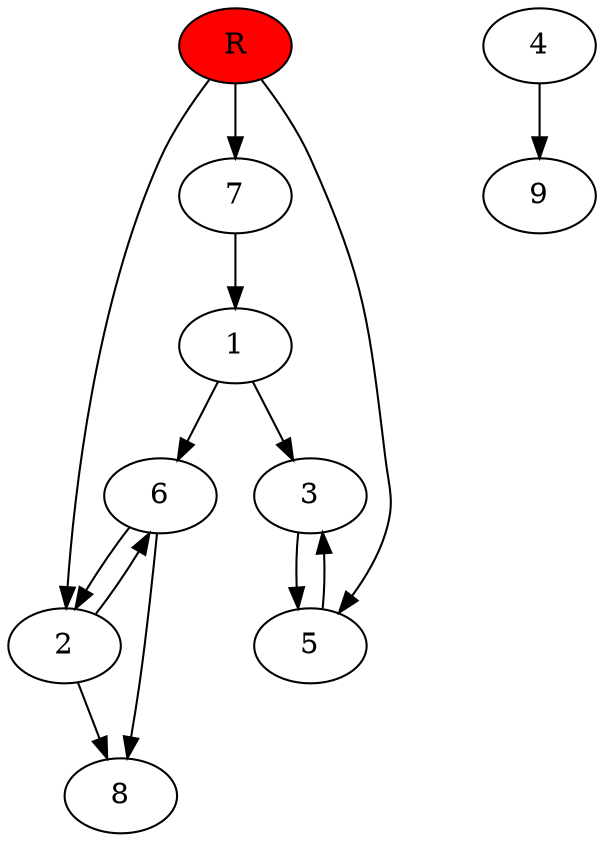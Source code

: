 digraph prb43422 {
	1
	2
	3
	4
	5
	6
	7
	8
	R [fillcolor="#ff0000" style=filled]
	1 -> 3
	1 -> 6
	2 -> 6
	2 -> 8
	3 -> 5
	4 -> 9
	5 -> 3
	6 -> 2
	6 -> 8
	7 -> 1
	R -> 2
	R -> 5
	R -> 7
}
